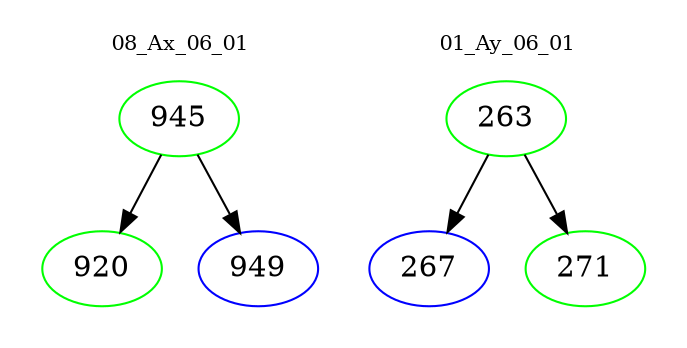 digraph{
subgraph cluster_0 {
color = white
label = "08_Ax_06_01";
fontsize=10;
T0_945 [label="945", color="green"]
T0_945 -> T0_920 [color="black"]
T0_920 [label="920", color="green"]
T0_945 -> T0_949 [color="black"]
T0_949 [label="949", color="blue"]
}
subgraph cluster_1 {
color = white
label = "01_Ay_06_01";
fontsize=10;
T1_263 [label="263", color="green"]
T1_263 -> T1_267 [color="black"]
T1_267 [label="267", color="blue"]
T1_263 -> T1_271 [color="black"]
T1_271 [label="271", color="green"]
}
}

